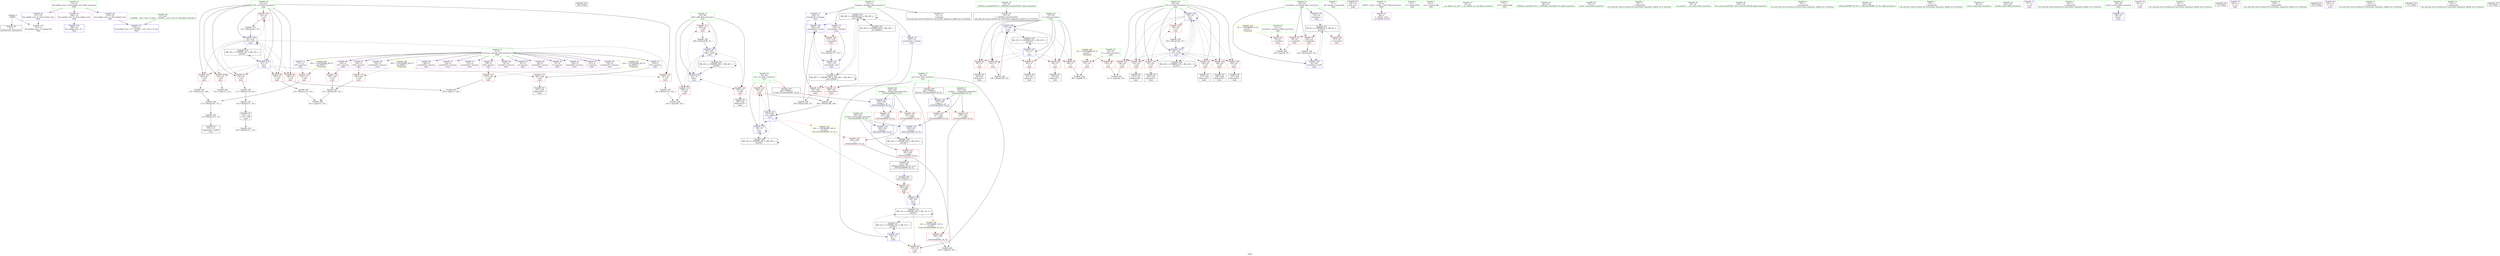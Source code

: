 digraph "SVFG" {
	label="SVFG";

	Node0x562e392c05f0 [shape=record,color=grey,label="{NodeID: 0\nNullPtr}"];
	Node0x562e392c05f0 -> Node0x562e392db7d0[style=solid];
	Node0x562e392c05f0 -> Node0x562e392e2450[style=solid];
	Node0x562e392dbfb0 [shape=record,color=red,label="{NodeID: 97\n116\<--61\n\<--a10\nmain\n}"];
	Node0x562e392dbfb0 -> Node0x562e392e5420[style=solid];
	Node0x562e392da180 [shape=record,color=green,label="{NodeID: 14\n8\<--9\npersons\<--persons_field_insensitive\nGlob }"];
	Node0x562e392da180 -> Node0x562e392dd720[style=solid];
	Node0x562e392da180 -> Node0x562e392dd7f0[style=solid];
	Node0x562e392da180 -> Node0x562e392dd8c0[style=solid];
	Node0x562e392da180 -> Node0x562e392dd990[style=solid];
	Node0x562e392da180 -> Node0x562e392dda60[style=solid];
	Node0x562e392da180 -> Node0x562e392ddb30[style=solid];
	Node0x562e392da180 -> Node0x562e392ddc00[style=solid];
	Node0x562e392da180 -> Node0x562e392ddcd0[style=solid];
	Node0x562e392da180 -> Node0x562e392ddda0[style=solid];
	Node0x562e392da180 -> Node0x562e392dde70[style=solid];
	Node0x562e392da180 -> Node0x562e392ddf40[style=solid];
	Node0x562e392da180 -> Node0x562e392de010[style=solid];
	Node0x562e392da180 -> Node0x562e392de0e0[style=solid];
	Node0x562e392da180 -> Node0x562e392de1b0[style=solid];
	Node0x562e392da180 -> Node0x562e392de280[style=solid];
	Node0x562e392da180 -> Node0x562e392de350[style=solid];
	Node0x562e39304f80 [shape=record,color=black,label="{NodeID: 277\n220 = PHI()\n}"];
	Node0x562e392dfa50 [shape=record,color=grey,label="{NodeID: 194\n173 = Binary(167, 172, )\n}"];
	Node0x562e392dfa50 -> Node0x562e392dfbd0[style=solid];
	Node0x562e392dcb10 [shape=record,color=red,label="{NodeID: 111\n190\<--67\n\<--b48\nmain\n}"];
	Node0x562e392dcb10 -> Node0x562e392e8230[style=solid];
	Node0x562e392dad20 [shape=record,color=green,label="{NodeID: 28\n61\<--62\na10\<--a10_field_insensitive\nmain\n}"];
	Node0x562e392dad20 -> Node0x562e392dbee0[style=solid];
	Node0x562e392dad20 -> Node0x562e392dbfb0[style=solid];
	Node0x562e392dad20 -> Node0x562e392dc080[style=solid];
	Node0x562e392dad20 -> Node0x562e392dc150[style=solid];
	Node0x562e392dad20 -> Node0x562e392dc220[style=solid];
	Node0x562e392dad20 -> Node0x562e392dc2f0[style=solid];
	Node0x562e392dad20 -> Node0x562e392dc3c0[style=solid];
	Node0x562e392dad20 -> Node0x562e392e2960[style=solid];
	Node0x562e392dad20 -> Node0x562e392e3180[style=solid];
	Node0x562e392e8530 [shape=record,color=grey,label="{NodeID: 208\n154 = cmp(151, 153, )\n}"];
	Node0x562e392e1e40 [shape=record,color=red,label="{NodeID: 125\n257\<--242\n\<--__a.addr\n_ZSt3maxIiERKT_S2_S2_\n}"];
	Node0x562e392e1e40 -> Node0x562e392e3590[style=solid];
	Node0x562e392db9d0 [shape=record,color=black,label="{NodeID: 42\n32\<--33\n\<--_ZNSt8ios_base4InitD1Ev\nCan only get source location for instruction, argument, global var or function.}"];
	Node0x562e392f3110 [shape=record,color=black,label="{NodeID: 222\nMR_28V_2 = PHI(MR_28V_3, MR_28V_1, )\npts\{120000 \}\n}"];
	Node0x562e392f3110 -> Node0x562e392f5e10[style=dashed];
	Node0x562e392e2a30 [shape=record,color=blue,label="{NodeID: 139\n63\<--70\ni14\<--\nmain\n}"];
	Node0x562e392e2a30 -> Node0x562e392dc490[style=dashed];
	Node0x562e392e2a30 -> Node0x562e392dc560[style=dashed];
	Node0x562e392e2a30 -> Node0x562e392dc630[style=dashed];
	Node0x562e392e2a30 -> Node0x562e392dc700[style=dashed];
	Node0x562e392e2a30 -> Node0x562e392dc7d0[style=dashed];
	Node0x562e392e2a30 -> Node0x562e392dc8a0[style=dashed];
	Node0x562e392e2a30 -> Node0x562e392dc970[style=dashed];
	Node0x562e392e2a30 -> Node0x562e392e2a30[style=dashed];
	Node0x562e392e2a30 -> Node0x562e392e2ca0[style=dashed];
	Node0x562e392e2a30 -> Node0x562e392f2210[style=dashed];
	Node0x562e392dd580 [shape=record,color=black,label="{NodeID: 56\n237\<--260\n_ZSt3maxIiERKT_S2_S2__ret\<--\n_ZSt3maxIiERKT_S2_S2_\n|{<s0>7}}"];
	Node0x562e392dd580:s0 -> Node0x562e39304d90[style=solid,color=blue];
	Node0x562e392e3590 [shape=record,color=blue,label="{NodeID: 153\n240\<--257\nretval\<--\n_ZSt3maxIiERKT_S2_S2_\n}"];
	Node0x562e392e3590 -> Node0x562e392f4010[style=dashed];
	Node0x562e392de0e0 [shape=record,color=purple,label="{NodeID: 70\n158\<--8\narrayidx32\<--persons\nmain\n}"];
	Node0x562e392decd0 [shape=record,color=red,label="{NodeID: 84\n79\<--51\n\<--caseNum\nmain\n}"];
	Node0x562e392decd0 -> Node0x562e392e7db0[style=solid];
	Node0x562e392c1cd0 [shape=record,color=green,label="{NodeID: 1\n7\<--1\n__dso_handle\<--dummyObj\nGlob }"];
	Node0x562e392dc080 [shape=record,color=red,label="{NodeID: 98\n138\<--61\n\<--a10\nmain\n}"];
	Node0x562e392dc080 -> Node0x562e392e83b0[style=solid];
	Node0x562e392da210 [shape=record,color=green,label="{NodeID: 15\n10\<--12\nchanges\<--changes_field_insensitive\nGlob }"];
	Node0x562e392da210 -> Node0x562e392db8d0[style=solid];
	Node0x562e392da210 -> Node0x562e392de420[style=solid];
	Node0x562e392da210 -> Node0x562e392de4f0[style=solid];
	Node0x562e392da210 -> Node0x562e392de5c0[style=solid];
	Node0x562e39305050 [shape=record,color=black,label="{NodeID: 278\n238 = PHI(59, )\n0th arg _ZSt3maxIiERKT_S2_S2_ }"];
	Node0x562e39305050 -> Node0x562e392e3320[style=solid];
	Node0x562e392dfbd0 [shape=record,color=grey,label="{NodeID: 195\n174 = Binary(173, 76, )\n}"];
	Node0x562e392dfbd0 -> Node0x562e392dd3e0[style=solid];
	Node0x562e392dcbe0 [shape=record,color=red,label="{NodeID: 112\n195\<--67\n\<--b48\nmain\n}"];
	Node0x562e392dcbe0 -> Node0x562e392dd4b0[style=solid];
	Node0x562e392dadf0 [shape=record,color=green,label="{NodeID: 29\n63\<--64\ni14\<--i14_field_insensitive\nmain\n}"];
	Node0x562e392dadf0 -> Node0x562e392dc490[style=solid];
	Node0x562e392dadf0 -> Node0x562e392dc560[style=solid];
	Node0x562e392dadf0 -> Node0x562e392dc630[style=solid];
	Node0x562e392dadf0 -> Node0x562e392dc700[style=solid];
	Node0x562e392dadf0 -> Node0x562e392dc7d0[style=solid];
	Node0x562e392dadf0 -> Node0x562e392dc8a0[style=solid];
	Node0x562e392dadf0 -> Node0x562e392dc970[style=solid];
	Node0x562e392dadf0 -> Node0x562e392e2a30[style=solid];
	Node0x562e392dadf0 -> Node0x562e392e2ca0[style=solid];
	Node0x562e392e86b0 [shape=record,color=grey,label="{NodeID: 209\n131 = cmp(129, 130, )\n}"];
	Node0x562e392e1f10 [shape=record,color=red,label="{NodeID: 126\n250\<--244\n\<--__b.addr\n_ZSt3maxIiERKT_S2_S2_\n}"];
	Node0x562e392e1f10 -> Node0x562e392e2180[style=solid];
	Node0x562e392dbad0 [shape=record,color=black,label="{NodeID: 43\n48\<--70\nmain_ret\<--\nmain\n}"];
	Node0x562e392e2b00 [shape=record,color=blue,label="{NodeID: 140\n162\<--164\narrayidx35\<--inc36\nmain\n}"];
	Node0x562e392e2b00 -> Node0x562e392e1a30[style=dashed];
	Node0x562e392e2b00 -> Node0x562e392e2bd0[style=dashed];
	Node0x562e392dd650 [shape=record,color=purple,label="{NodeID: 57\n30\<--4\n\<--_ZStL8__ioinit\n__cxx_global_var_init\n}"];
	Node0x562e392de1b0 [shape=record,color=purple,label="{NodeID: 71\n159\<--8\nb33\<--persons\nmain\n}"];
	Node0x562e392de1b0 -> Node0x562e392e17c0[style=solid];
	Node0x562e392deda0 [shape=record,color=red,label="{NodeID: 85\n78\<--53\n\<--caseIndex\nmain\n}"];
	Node0x562e392deda0 -> Node0x562e392e7db0[style=solid];
	Node0x562e392c0c80 [shape=record,color=green,label="{NodeID: 2\n13\<--1\n.str\<--dummyObj\nGlob }"];
	Node0x562e392dc150 [shape=record,color=red,label="{NodeID: 99\n152\<--61\n\<--a10\nmain\n}"];
	Node0x562e392dc150 -> Node0x562e392e0350[style=solid];
	Node0x562e392da2a0 [shape=record,color=green,label="{NodeID: 16\n19\<--23\nllvm.global_ctors\<--llvm.global_ctors_field_insensitive\nGlob }"];
	Node0x562e392da2a0 -> Node0x562e392de9d0[style=solid];
	Node0x562e392da2a0 -> Node0x562e392dead0[style=solid];
	Node0x562e392da2a0 -> Node0x562e392debd0[style=solid];
	Node0x562e39305180 [shape=record,color=black,label="{NodeID: 279\n239 = PHI(65, )\n1st arg _ZSt3maxIiERKT_S2_S2_ }"];
	Node0x562e39305180 -> Node0x562e392e33f0[style=solid];
	Node0x562e392dfd50 [shape=record,color=grey,label="{NodeID: 196\n164 = Binary(163, 76, )\n}"];
	Node0x562e392dfd50 -> Node0x562e392e2b00[style=solid];
	Node0x562e392dccb0 [shape=record,color=red,label="{NodeID: 113\n208\<--67\n\<--b48\nmain\n}"];
	Node0x562e392dccb0 -> Node0x562e392e0050[style=solid];
	Node0x562e392daec0 [shape=record,color=green,label="{NodeID: 30\n65\<--66\ncur\<--cur_field_insensitive\nmain\n|{|<s3>7}}"];
	Node0x562e392daec0 -> Node0x562e392dca40[style=solid];
	Node0x562e392daec0 -> Node0x562e392e2d70[style=solid];
	Node0x562e392daec0 -> Node0x562e392e2f10[style=solid];
	Node0x562e392daec0:s3 -> Node0x562e39305180[style=solid,color=red];
	Node0x562e392ef510 [shape=record,color=black,label="{NodeID: 210\nMR_12V_5 = PHI(MR_12V_6, MR_12V_4, )\npts\{60 \}\n|{|<s5>7}}"];
	Node0x562e392ef510 -> Node0x562e392df5c0[style=dashed];
	Node0x562e392ef510 -> Node0x562e392e1bd0[style=dashed];
	Node0x562e392ef510 -> Node0x562e392e2fe0[style=dashed];
	Node0x562e392ef510 -> Node0x562e392ef510[style=dashed];
	Node0x562e392ef510 -> Node0x562e392f1810[style=dashed];
	Node0x562e392ef510:s5 -> Node0x562e392f6310[style=dashed,color=red];
	Node0x562e392e1fe0 [shape=record,color=red,label="{NodeID: 127\n254\<--244\n\<--__b.addr\n_ZSt3maxIiERKT_S2_S2_\n}"];
	Node0x562e392e1fe0 -> Node0x562e392e34c0[style=solid];
	Node0x562e392dbba0 [shape=record,color=black,label="{NodeID: 44\n91\<--90\nidxprom\<--\nmain\n}"];
	Node0x562e392e2bd0 [shape=record,color=blue,label="{NodeID: 141\n176\<--178\narrayidx44\<--dec\nmain\n}"];
	Node0x562e392e2bd0 -> Node0x562e392f0910[style=dashed];
	Node0x562e392dd720 [shape=record,color=purple,label="{NodeID: 58\n92\<--8\narrayidx\<--persons\nmain\n}"];
	Node0x562e392f7ad0 [shape=record,color=yellow,style=double,label="{NodeID: 238\n4V_1 = ENCHI(MR_4V_0)\npts\{52 \}\nFun[main]}"];
	Node0x562e392f7ad0 -> Node0x562e392decd0[style=dashed];
	Node0x562e392de280 [shape=record,color=purple,label="{NodeID: 72\n170\<--8\narrayidx39\<--persons\nmain\n}"];
	Node0x562e392dee70 [shape=record,color=red,label="{NodeID: 86\n217\<--53\n\<--caseIndex\nmain\n}"];
	Node0x562e392c0d10 [shape=record,color=green,label="{NodeID: 3\n15\<--1\n.str.1\<--dummyObj\nGlob }"];
	Node0x562e392dc220 [shape=record,color=red,label="{NodeID: 100\n166\<--61\n\<--a10\nmain\n}"];
	Node0x562e392dc220 -> Node0x562e392dfed0[style=solid];
	Node0x562e392da370 [shape=record,color=green,label="{NodeID: 17\n24\<--25\n__cxx_global_var_init\<--__cxx_global_var_init_field_insensitive\n}"];
	Node0x562e392dfed0 [shape=record,color=grey,label="{NodeID: 197\n167 = Binary(114, 166, )\n}"];
	Node0x562e392dfed0 -> Node0x562e392dfa50[style=solid];
	Node0x562e392dcd80 [shape=record,color=red,label="{NodeID: 114\n137\<--136\n\<--a20\nmain\n}"];
	Node0x562e392dcd80 -> Node0x562e392e83b0[style=solid];
	Node0x562e392daf90 [shape=record,color=green,label="{NodeID: 31\n67\<--68\nb48\<--b48_field_insensitive\nmain\n}"];
	Node0x562e392daf90 -> Node0x562e392dcb10[style=solid];
	Node0x562e392daf90 -> Node0x562e392dcbe0[style=solid];
	Node0x562e392daf90 -> Node0x562e392dccb0[style=solid];
	Node0x562e392daf90 -> Node0x562e392e2e40[style=solid];
	Node0x562e392daf90 -> Node0x562e392e30b0[style=solid];
	Node0x562e392e20b0 [shape=record,color=red,label="{NodeID: 128\n249\<--248\n\<--\n_ZSt3maxIiERKT_S2_S2_\n}"];
	Node0x562e392e20b0 -> Node0x562e392e80b0[style=solid];
	Node0x562e392dbc70 [shape=record,color=black,label="{NodeID: 45\n95\<--94\nidxprom5\<--\nmain\n}"];
	Node0x562e392f4010 [shape=record,color=black,label="{NodeID: 225\nMR_32V_3 = PHI(MR_32V_4, MR_32V_2, )\npts\{241 \}\n}"];
	Node0x562e392f4010 -> Node0x562e392e1ca0[style=dashed];
	Node0x562e392e2ca0 [shape=record,color=blue,label="{NodeID: 142\n63\<--184\ni14\<--inc46\nmain\n}"];
	Node0x562e392e2ca0 -> Node0x562e392dc490[style=dashed];
	Node0x562e392e2ca0 -> Node0x562e392dc560[style=dashed];
	Node0x562e392e2ca0 -> Node0x562e392dc630[style=dashed];
	Node0x562e392e2ca0 -> Node0x562e392dc700[style=dashed];
	Node0x562e392e2ca0 -> Node0x562e392dc7d0[style=dashed];
	Node0x562e392e2ca0 -> Node0x562e392dc8a0[style=dashed];
	Node0x562e392e2ca0 -> Node0x562e392dc970[style=dashed];
	Node0x562e392e2ca0 -> Node0x562e392e2a30[style=dashed];
	Node0x562e392e2ca0 -> Node0x562e392e2ca0[style=dashed];
	Node0x562e392e2ca0 -> Node0x562e392f2210[style=dashed];
	Node0x562e392dd7f0 [shape=record,color=purple,label="{NodeID: 59\n93\<--8\na\<--persons\nmain\n}"];
	Node0x562e392de350 [shape=record,color=purple,label="{NodeID: 73\n171\<--8\nc40\<--persons\nmain\n}"];
	Node0x562e392de350 -> Node0x562e392e1960[style=solid];
	Node0x562e392def40 [shape=record,color=red,label="{NodeID: 87\n224\<--53\n\<--caseIndex\nmain\n}"];
	Node0x562e392def40 -> Node0x562e392e01d0[style=solid];
	Node0x562e392c0a40 [shape=record,color=green,label="{NodeID: 4\n17\<--1\n.str.2\<--dummyObj\nGlob }"];
	Node0x562e392dc2f0 [shape=record,color=red,label="{NodeID: 101\n191\<--61\n\<--a10\nmain\n}"];
	Node0x562e392dc2f0 -> Node0x562e392e5a20[style=solid];
	Node0x562e392da440 [shape=record,color=green,label="{NodeID: 18\n28\<--29\n_ZNSt8ios_base4InitC1Ev\<--_ZNSt8ios_base4InitC1Ev_field_insensitive\n}"];
	Node0x562e392e0050 [shape=record,color=grey,label="{NodeID: 198\n209 = Binary(208, 76, )\n}"];
	Node0x562e392e0050 -> Node0x562e392e30b0[style=solid];
	Node0x562e392dce50 [shape=record,color=red,label="{NodeID: 115\n145\<--144\n\<--b24\nmain\n}"];
	Node0x562e392dce50 -> Node0x562e392e04d0[style=solid];
	Node0x562e392db060 [shape=record,color=green,label="{NodeID: 32\n73\<--74\nscanf\<--scanf_field_insensitive\n}"];
	Node0x562e392e2180 [shape=record,color=red,label="{NodeID: 129\n251\<--250\n\<--\n_ZSt3maxIiERKT_S2_S2_\n}"];
	Node0x562e392e2180 -> Node0x562e392e80b0[style=solid];
	Node0x562e392dbd40 [shape=record,color=black,label="{NodeID: 46\n99\<--98\nidxprom7\<--\nmain\n}"];
	Node0x562e392e2d70 [shape=record,color=blue,label="{NodeID: 143\n65\<--70\ncur\<--\nmain\n}"];
	Node0x562e392e2d70 -> Node0x562e392dca40[style=dashed];
	Node0x562e392e2d70 -> Node0x562e392e2d70[style=dashed];
	Node0x562e392e2d70 -> Node0x562e392e2f10[style=dashed];
	Node0x562e392e2d70 -> Node0x562e392f2710[style=dashed];
	Node0x562e392dd8c0 [shape=record,color=purple,label="{NodeID: 60\n96\<--8\narrayidx6\<--persons\nmain\n}"];
	Node0x562e392f7c90 [shape=record,color=yellow,style=double,label="{NodeID: 240\n8V_1 = ENCHI(MR_8V_0)\npts\{56 \}\nFun[main]}"];
	Node0x562e392f7c90 -> Node0x562e392df010[style=dashed];
	Node0x562e392f7c90 -> Node0x562e392df0e0[style=dashed];
	Node0x562e392de420 [shape=record,color=purple,label="{NodeID: 74\n162\<--10\narrayidx35\<--changes\nmain\n}"];
	Node0x562e392de420 -> Node0x562e392e1890[style=solid];
	Node0x562e392de420 -> Node0x562e392e2b00[style=solid];
	Node0x562e392df010 [shape=record,color=red,label="{NodeID: 88\n87\<--55\n\<--n\nmain\n}"];
	Node0x562e392df010 -> Node0x562e392e7f30[style=solid];
	Node0x562e392c0ad0 [shape=record,color=green,label="{NodeID: 5\n20\<--1\n\<--dummyObj\nCan only get source location for instruction, argument, global var or function.}"];
	Node0x562e392e52a0 [shape=record,color=grey,label="{NodeID: 185\n106 = Binary(105, 76, )\n}"];
	Node0x562e392e52a0 -> Node0x562e392e27c0[style=solid];
	Node0x562e392dc3c0 [shape=record,color=red,label="{NodeID: 102\n213\<--61\n\<--a10\nmain\n}"];
	Node0x562e392dc3c0 -> Node0x562e392e5ba0[style=solid];
	Node0x562e392da540 [shape=record,color=green,label="{NodeID: 19\n34\<--35\n__cxa_atexit\<--__cxa_atexit_field_insensitive\n}"];
	Node0x562e392e01d0 [shape=record,color=grey,label="{NodeID: 199\n225 = Binary(224, 76, )\n}"];
	Node0x562e392e01d0 -> Node0x562e392e3250[style=solid];
	Node0x562e392e16f0 [shape=record,color=red,label="{NodeID: 116\n150\<--149\n\<--c27\nmain\n}"];
	Node0x562e392e16f0 -> Node0x562e392e04d0[style=solid];
	Node0x562e392db160 [shape=record,color=green,label="{NodeID: 33\n125\<--126\nllvm.memset.p0i8.i64\<--llvm.memset.p0i8.i64_field_insensitive\n}"];
	Node0x562e392e2250 [shape=record,color=blue,label="{NodeID: 130\n269\<--20\nllvm.global_ctors_0\<--\nGlob }"];
	Node0x562e392dbe10 [shape=record,color=black,label="{NodeID: 47\n119\<--118\nconv\<--add\nmain\n}"];
	Node0x562e392dbe10 -> Node0x562e392df8d0[style=solid];
	Node0x562e392e2e40 [shape=record,color=blue,label="{NodeID: 144\n67\<--70\nb48\<--\nmain\n}"];
	Node0x562e392e2e40 -> Node0x562e392dcb10[style=dashed];
	Node0x562e392e2e40 -> Node0x562e392dcbe0[style=dashed];
	Node0x562e392e2e40 -> Node0x562e392dccb0[style=dashed];
	Node0x562e392e2e40 -> Node0x562e392e2e40[style=dashed];
	Node0x562e392e2e40 -> Node0x562e392e30b0[style=dashed];
	Node0x562e392e2e40 -> Node0x562e392f2c10[style=dashed];
	Node0x562e392dd990 [shape=record,color=purple,label="{NodeID: 61\n97\<--8\nb\<--persons\nmain\n}"];
	Node0x562e392de4f0 [shape=record,color=purple,label="{NodeID: 75\n176\<--10\narrayidx44\<--changes\nmain\n}"];
	Node0x562e392de4f0 -> Node0x562e392e1a30[style=solid];
	Node0x562e392de4f0 -> Node0x562e392e2bd0[style=solid];
	Node0x562e392df0e0 [shape=record,color=red,label="{NodeID: 89\n130\<--55\n\<--n\nmain\n}"];
	Node0x562e392df0e0 -> Node0x562e392e86b0[style=solid];
	Node0x562e392c1100 [shape=record,color=green,label="{NodeID: 6\n70\<--1\n\<--dummyObj\nCan only get source location for instruction, argument, global var or function.}"];
	Node0x562e392e5420 [shape=record,color=grey,label="{NodeID: 186\n117 = Binary(114, 116, )\n}"];
	Node0x562e392e5420 -> Node0x562e392e55a0[style=solid];
	Node0x562e392dc490 [shape=record,color=red,label="{NodeID: 103\n129\<--63\n\<--i14\nmain\n}"];
	Node0x562e392dc490 -> Node0x562e392e86b0[style=solid];
	Node0x562e392da640 [shape=record,color=green,label="{NodeID: 20\n33\<--39\n_ZNSt8ios_base4InitD1Ev\<--_ZNSt8ios_base4InitD1Ev_field_insensitive\n}"];
	Node0x562e392da640 -> Node0x562e392db9d0[style=solid];
	Node0x562e392e0350 [shape=record,color=grey,label="{NodeID: 200\n153 = Binary(114, 152, )\n}"];
	Node0x562e392e0350 -> Node0x562e392e8530[style=solid];
	Node0x562e392e17c0 [shape=record,color=red,label="{NodeID: 117\n160\<--159\n\<--b33\nmain\n}"];
	Node0x562e392e17c0 -> Node0x562e392dd240[style=solid];
	Node0x562e392db260 [shape=record,color=green,label="{NodeID: 34\n203\<--204\n_ZSt3maxIiERKT_S2_S2_\<--_ZSt3maxIiERKT_S2_S2__field_insensitive\n}"];
	Node0x562e392f0910 [shape=record,color=black,label="{NodeID: 214\nMR_28V_7 = PHI(MR_28V_6, MR_28V_4, MR_28V_4, )\npts\{120000 \}\n}"];
	Node0x562e392f0910 -> Node0x562e392e1890[style=dashed];
	Node0x562e392f0910 -> Node0x562e392e1b00[style=dashed];
	Node0x562e392f0910 -> Node0x562e392e2b00[style=dashed];
	Node0x562e392f0910 -> Node0x562e392f0910[style=dashed];
	Node0x562e392f0910 -> Node0x562e392f5e10[style=dashed];
	Node0x562e392e2350 [shape=record,color=blue,label="{NodeID: 131\n270\<--21\nllvm.global_ctors_1\<--_GLOBAL__sub_I_Fire_0_0.cpp\nGlob }"];
	Node0x562e392dcf00 [shape=record,color=black,label="{NodeID: 48\n134\<--133\nidxprom18\<--\nmain\n}"];
	Node0x562e392e2f10 [shape=record,color=blue,label="{NodeID: 145\n65\<--200\ncur\<--add55\nmain\n|{|<s5>7}}"];
	Node0x562e392e2f10 -> Node0x562e392dca40[style=dashed];
	Node0x562e392e2f10 -> Node0x562e392e1bd0[style=dashed];
	Node0x562e392e2f10 -> Node0x562e392e2d70[style=dashed];
	Node0x562e392e2f10 -> Node0x562e392e2f10[style=dashed];
	Node0x562e392e2f10 -> Node0x562e392f2710[style=dashed];
	Node0x562e392e2f10:s5 -> Node0x562e392f6f10[style=dashed,color=red];
	Node0x562e392dda60 [shape=record,color=purple,label="{NodeID: 62\n100\<--8\narrayidx8\<--persons\nmain\n}"];
	Node0x562e392de5c0 [shape=record,color=purple,label="{NodeID: 76\n197\<--10\narrayidx54\<--changes\nmain\n}"];
	Node0x562e392de5c0 -> Node0x562e392e1b00[style=solid];
	Node0x562e392df1b0 [shape=record,color=red,label="{NodeID: 90\n86\<--57\n\<--i\nmain\n}"];
	Node0x562e392df1b0 -> Node0x562e392e7f30[style=solid];
	Node0x562e392c1190 [shape=record,color=green,label="{NodeID: 7\n76\<--1\n\<--dummyObj\nCan only get source location for instruction, argument, global var or function.}"];
	Node0x562e392e55a0 [shape=record,color=grey,label="{NodeID: 187\n118 = Binary(117, 76, )\n}"];
	Node0x562e392e55a0 -> Node0x562e392dbe10[style=solid];
	Node0x562e392dc560 [shape=record,color=red,label="{NodeID: 104\n133\<--63\n\<--i14\nmain\n}"];
	Node0x562e392dc560 -> Node0x562e392dcf00[style=solid];
	Node0x562e392da740 [shape=record,color=green,label="{NodeID: 21\n46\<--47\nmain\<--main_field_insensitive\n}"];
	Node0x562e392e04d0 [shape=record,color=grey,label="{NodeID: 201\n151 = Binary(145, 150, )\n}"];
	Node0x562e392e04d0 -> Node0x562e392e8530[style=solid];
	Node0x562e392e1890 [shape=record,color=red,label="{NodeID: 118\n163\<--162\n\<--arrayidx35\nmain\n}"];
	Node0x562e392e1890 -> Node0x562e392dfd50[style=solid];
	Node0x562e392db360 [shape=record,color=green,label="{NodeID: 35\n221\<--222\nprintf\<--printf_field_insensitive\n}"];
	Node0x562e392f0e10 [shape=record,color=black,label="{NodeID: 215\nMR_6V_3 = PHI(MR_6V_4, MR_6V_2, )\npts\{54 \}\n}"];
	Node0x562e392f0e10 -> Node0x562e392deda0[style=dashed];
	Node0x562e392f0e10 -> Node0x562e392dee70[style=dashed];
	Node0x562e392f0e10 -> Node0x562e392def40[style=dashed];
	Node0x562e392f0e10 -> Node0x562e392e3250[style=dashed];
	Node0x562e392e2450 [shape=record,color=blue, style = dotted,label="{NodeID: 132\n271\<--3\nllvm.global_ctors_2\<--dummyVal\nGlob }"];
	Node0x562e392dcfd0 [shape=record,color=black,label="{NodeID: 49\n142\<--141\nidxprom22\<--\nmain\n}"];
	Node0x562e392e2fe0 [shape=record,color=blue,label="{NodeID: 146\n59\<--205\nans\<--\nmain\n}"];
	Node0x562e392e2fe0 -> Node0x562e392ef510[style=dashed];
	Node0x562e392ddb30 [shape=record,color=purple,label="{NodeID: 63\n101\<--8\nc\<--persons\nmain\n}"];
	Node0x562e392de690 [shape=record,color=purple,label="{NodeID: 77\n71\<--13\n\<--.str\nmain\n}"];
	Node0x562e392df280 [shape=record,color=red,label="{NodeID: 91\n90\<--57\n\<--i\nmain\n}"];
	Node0x562e392df280 -> Node0x562e392dbba0[style=solid];
	Node0x562e392c1220 [shape=record,color=green,label="{NodeID: 8\n114\<--1\n\<--dummyObj\nCan only get source location for instruction, argument, global var or function.}"];
	Node0x562e392e5720 [shape=record,color=grey,label="{NodeID: 188\n200 = Binary(199, 198, )\n}"];
	Node0x562e392e5720 -> Node0x562e392e2f10[style=solid];
	Node0x562e392dc630 [shape=record,color=red,label="{NodeID: 105\n141\<--63\n\<--i14\nmain\n}"];
	Node0x562e392dc630 -> Node0x562e392dcfd0[style=solid];
	Node0x562e392da840 [shape=record,color=green,label="{NodeID: 22\n49\<--50\nretval\<--retval_field_insensitive\nmain\n}"];
	Node0x562e392da840 -> Node0x562e392e2550[style=solid];
	Node0x562e392e7c70 [shape=record,color=grey,label="{NodeID: 202\n113 = cmp(112, 114, )\n}"];
	Node0x562e392e1960 [shape=record,color=red,label="{NodeID: 119\n172\<--171\n\<--c40\nmain\n}"];
	Node0x562e392e1960 -> Node0x562e392dfa50[style=solid];
	Node0x562e392db460 [shape=record,color=green,label="{NodeID: 36\n240\<--241\nretval\<--retval_field_insensitive\n_ZSt3maxIiERKT_S2_S2_\n}"];
	Node0x562e392db460 -> Node0x562e392e1ca0[style=solid];
	Node0x562e392db460 -> Node0x562e392e34c0[style=solid];
	Node0x562e392db460 -> Node0x562e392e3590[style=solid];
	Node0x562e392f1310 [shape=record,color=black,label="{NodeID: 216\nMR_10V_2 = PHI(MR_10V_4, MR_10V_1, )\npts\{58 \}\n}"];
	Node0x562e392f1310 -> Node0x562e392e26f0[style=dashed];
	Node0x562e392e2550 [shape=record,color=blue,label="{NodeID: 133\n49\<--70\nretval\<--\nmain\n}"];
	Node0x562e392dd0a0 [shape=record,color=black,label="{NodeID: 50\n147\<--146\nidxprom25\<--\nmain\n}"];
	Node0x562e392e30b0 [shape=record,color=blue,label="{NodeID: 147\n67\<--209\nb48\<--inc58\nmain\n}"];
	Node0x562e392e30b0 -> Node0x562e392dcb10[style=dashed];
	Node0x562e392e30b0 -> Node0x562e392dcbe0[style=dashed];
	Node0x562e392e30b0 -> Node0x562e392dccb0[style=dashed];
	Node0x562e392e30b0 -> Node0x562e392e2e40[style=dashed];
	Node0x562e392e30b0 -> Node0x562e392e30b0[style=dashed];
	Node0x562e392e30b0 -> Node0x562e392f2c10[style=dashed];
	Node0x562e392ddc00 [shape=record,color=purple,label="{NodeID: 64\n135\<--8\narrayidx19\<--persons\nmain\n}"];
	Node0x562e392de760 [shape=record,color=purple,label="{NodeID: 78\n82\<--13\n\<--.str\nmain\n}"];
	Node0x562e392df350 [shape=record,color=red,label="{NodeID: 92\n94\<--57\n\<--i\nmain\n}"];
	Node0x562e392df350 -> Node0x562e392dbc70[style=solid];
	Node0x562e392c12b0 [shape=record,color=green,label="{NodeID: 9\n121\<--1\n\<--dummyObj\nCan only get source location for instruction, argument, global var or function.}"];
	Node0x562e390807b0 [shape=record,color=black,label="{NodeID: 272\n72 = PHI()\n}"];
	Node0x562e392e58a0 [shape=record,color=grey,label="{NodeID: 189\n184 = Binary(183, 76, )\n}"];
	Node0x562e392e58a0 -> Node0x562e392e2ca0[style=solid];
	Node0x562e392dc700 [shape=record,color=red,label="{NodeID: 106\n146\<--63\n\<--i14\nmain\n}"];
	Node0x562e392dc700 -> Node0x562e392dd0a0[style=solid];
	Node0x562e392da910 [shape=record,color=green,label="{NodeID: 23\n51\<--52\ncaseNum\<--caseNum_field_insensitive\nmain\n}"];
	Node0x562e392da910 -> Node0x562e392decd0[style=solid];
	Node0x562e392e7db0 [shape=record,color=grey,label="{NodeID: 203\n80 = cmp(78, 79, )\n}"];
	Node0x562e392e1a30 [shape=record,color=red,label="{NodeID: 120\n177\<--176\n\<--arrayidx44\nmain\n}"];
	Node0x562e392e1a30 -> Node0x562e392df750[style=solid];
	Node0x562e392db530 [shape=record,color=green,label="{NodeID: 37\n242\<--243\n__a.addr\<--__a.addr_field_insensitive\n_ZSt3maxIiERKT_S2_S2_\n}"];
	Node0x562e392db530 -> Node0x562e392e1d70[style=solid];
	Node0x562e392db530 -> Node0x562e392e1e40[style=solid];
	Node0x562e392db530 -> Node0x562e392e3320[style=solid];
	Node0x562e392f1810 [shape=record,color=black,label="{NodeID: 217\nMR_12V_2 = PHI(MR_12V_4, MR_12V_1, )\npts\{60 \}\n}"];
	Node0x562e392f1810 -> Node0x562e392e2890[style=dashed];
	Node0x562e392e2620 [shape=record,color=blue,label="{NodeID: 134\n53\<--76\ncaseIndex\<--\nmain\n}"];
	Node0x562e392e2620 -> Node0x562e392f0e10[style=dashed];
	Node0x562e392dd170 [shape=record,color=black,label="{NodeID: 51\n157\<--156\nidxprom31\<--\nmain\n}"];
	Node0x562e392f5e10 [shape=record,color=black,label="{NodeID: 231\nMR_28V_3 = PHI(MR_28V_4, MR_28V_2, )\npts\{120000 \}\n}"];
	Node0x562e392f5e10 -> Node0x562e392e1890[style=dashed];
	Node0x562e392f5e10 -> Node0x562e392e1b00[style=dashed];
	Node0x562e392f5e10 -> Node0x562e392e2b00[style=dashed];
	Node0x562e392f5e10 -> Node0x562e392f0910[style=dashed];
	Node0x562e392f5e10 -> Node0x562e392f3110[style=dashed];
	Node0x562e392f5e10 -> Node0x562e392f5e10[style=dashed];
	Node0x562e392e3180 [shape=record,color=blue,label="{NodeID: 148\n61\<--214\na10\<--inc61\nmain\n}"];
	Node0x562e392e3180 -> Node0x562e392dbee0[style=dashed];
	Node0x562e392e3180 -> Node0x562e392dbfb0[style=dashed];
	Node0x562e392e3180 -> Node0x562e392dc080[style=dashed];
	Node0x562e392e3180 -> Node0x562e392dc150[style=dashed];
	Node0x562e392e3180 -> Node0x562e392dc220[style=dashed];
	Node0x562e392e3180 -> Node0x562e392dc2f0[style=dashed];
	Node0x562e392e3180 -> Node0x562e392dc3c0[style=dashed];
	Node0x562e392e3180 -> Node0x562e392e3180[style=dashed];
	Node0x562e392e3180 -> Node0x562e392f1d10[style=dashed];
	Node0x562e392ddcd0 [shape=record,color=purple,label="{NodeID: 65\n136\<--8\na20\<--persons\nmain\n}"];
	Node0x562e392ddcd0 -> Node0x562e392dcd80[style=solid];
	Node0x562e392de830 [shape=record,color=purple,label="{NodeID: 79\n102\<--15\n\<--.str.1\nmain\n}"];
	Node0x562e392df420 [shape=record,color=red,label="{NodeID: 93\n98\<--57\n\<--i\nmain\n}"];
	Node0x562e392df420 -> Node0x562e392dbd40[style=solid];
	Node0x562e392c1340 [shape=record,color=green,label="{NodeID: 10\n123\<--1\n\<--dummyObj\nCan only get source location for instruction, argument, global var or function.}"];
	Node0x562e39304a90 [shape=record,color=black,label="{NodeID: 273\n103 = PHI()\n}"];
	Node0x562e392e5a20 [shape=record,color=grey,label="{NodeID: 190\n192 = Binary(114, 191, )\n}"];
	Node0x562e392e5a20 -> Node0x562e392e8230[style=solid];
	Node0x562e392dc7d0 [shape=record,color=red,label="{NodeID: 107\n156\<--63\n\<--i14\nmain\n}"];
	Node0x562e392dc7d0 -> Node0x562e392dd170[style=solid];
	Node0x562e392da9e0 [shape=record,color=green,label="{NodeID: 24\n53\<--54\ncaseIndex\<--caseIndex_field_insensitive\nmain\n}"];
	Node0x562e392da9e0 -> Node0x562e392deda0[style=solid];
	Node0x562e392da9e0 -> Node0x562e392dee70[style=solid];
	Node0x562e392da9e0 -> Node0x562e392def40[style=solid];
	Node0x562e392da9e0 -> Node0x562e392e2620[style=solid];
	Node0x562e392da9e0 -> Node0x562e392e3250[style=solid];
	Node0x562e392e7f30 [shape=record,color=grey,label="{NodeID: 204\n88 = cmp(86, 87, )\n}"];
	Node0x562e392e1b00 [shape=record,color=red,label="{NodeID: 121\n198\<--197\n\<--arrayidx54\nmain\n}"];
	Node0x562e392e1b00 -> Node0x562e392e5720[style=solid];
	Node0x562e392db600 [shape=record,color=green,label="{NodeID: 38\n244\<--245\n__b.addr\<--__b.addr_field_insensitive\n_ZSt3maxIiERKT_S2_S2_\n}"];
	Node0x562e392db600 -> Node0x562e392e1f10[style=solid];
	Node0x562e392db600 -> Node0x562e392e1fe0[style=solid];
	Node0x562e392db600 -> Node0x562e392e33f0[style=solid];
	Node0x562e392f1d10 [shape=record,color=black,label="{NodeID: 218\nMR_14V_2 = PHI(MR_14V_4, MR_14V_1, )\npts\{62 \}\n}"];
	Node0x562e392f1d10 -> Node0x562e392e2960[style=dashed];
	Node0x562e392e26f0 [shape=record,color=blue,label="{NodeID: 135\n57\<--70\ni\<--\nmain\n}"];
	Node0x562e392e26f0 -> Node0x562e392df1b0[style=dashed];
	Node0x562e392e26f0 -> Node0x562e392df280[style=dashed];
	Node0x562e392e26f0 -> Node0x562e392df350[style=dashed];
	Node0x562e392e26f0 -> Node0x562e392df420[style=dashed];
	Node0x562e392e26f0 -> Node0x562e392df4f0[style=dashed];
	Node0x562e392e26f0 -> Node0x562e392e27c0[style=dashed];
	Node0x562e392e26f0 -> Node0x562e392f1310[style=dashed];
	Node0x562e392dd240 [shape=record,color=black,label="{NodeID: 52\n161\<--160\nidxprom34\<--\nmain\n}"];
	Node0x562e392f6310 [shape=record,color=yellow,style=double,label="{NodeID: 232\n12V_1 = ENCHI(MR_12V_0)\npts\{60 \}\nFun[_ZSt3maxIiERKT_S2_S2_]}"];
	Node0x562e392f6310 -> Node0x562e392e20b0[style=dashed];
	Node0x562e392e3250 [shape=record,color=blue,label="{NodeID: 149\n53\<--225\ncaseIndex\<--inc65\nmain\n}"];
	Node0x562e392e3250 -> Node0x562e392f0e10[style=dashed];
	Node0x562e392ddda0 [shape=record,color=purple,label="{NodeID: 66\n143\<--8\narrayidx23\<--persons\nmain\n}"];
	Node0x562e392de900 [shape=record,color=purple,label="{NodeID: 80\n219\<--17\n\<--.str.2\nmain\n}"];
	Node0x562e392df4f0 [shape=record,color=red,label="{NodeID: 94\n105\<--57\n\<--i\nmain\n}"];
	Node0x562e392df4f0 -> Node0x562e392e52a0[style=solid];
	Node0x562e392d9fd0 [shape=record,color=green,label="{NodeID: 11\n124\<--1\n\<--dummyObj\nCan only get source location for instruction, argument, global var or function.}"];
	Node0x562e39304b90 [shape=record,color=black,label="{NodeID: 274\n31 = PHI()\n}"];
	Node0x562e392e5ba0 [shape=record,color=grey,label="{NodeID: 191\n214 = Binary(213, 76, )\n}"];
	Node0x562e392e5ba0 -> Node0x562e392e3180[style=solid];
	Node0x562e392dc8a0 [shape=record,color=red,label="{NodeID: 108\n168\<--63\n\<--i14\nmain\n}"];
	Node0x562e392dc8a0 -> Node0x562e392dd310[style=solid];
	Node0x562e392daab0 [shape=record,color=green,label="{NodeID: 25\n55\<--56\nn\<--n_field_insensitive\nmain\n}"];
	Node0x562e392daab0 -> Node0x562e392df010[style=solid];
	Node0x562e392daab0 -> Node0x562e392df0e0[style=solid];
	Node0x562e392e80b0 [shape=record,color=grey,label="{NodeID: 205\n252 = cmp(249, 251, )\n}"];
	Node0x562e392e1bd0 [shape=record,color=red,label="{NodeID: 122\n205\<--202\n\<--call56\nmain\n}"];
	Node0x562e392e1bd0 -> Node0x562e392e2fe0[style=solid];
	Node0x562e392db6d0 [shape=record,color=green,label="{NodeID: 39\n21\<--265\n_GLOBAL__sub_I_Fire_0_0.cpp\<--_GLOBAL__sub_I_Fire_0_0.cpp_field_insensitive\n}"];
	Node0x562e392db6d0 -> Node0x562e392e2350[style=solid];
	Node0x562e392f2210 [shape=record,color=black,label="{NodeID: 219\nMR_16V_2 = PHI(MR_16V_3, MR_16V_1, )\npts\{64 \}\n}"];
	Node0x562e392f2210 -> Node0x562e392e2a30[style=dashed];
	Node0x562e392f2210 -> Node0x562e392f2210[style=dashed];
	Node0x562e392e27c0 [shape=record,color=blue,label="{NodeID: 136\n57\<--106\ni\<--inc\nmain\n}"];
	Node0x562e392e27c0 -> Node0x562e392df1b0[style=dashed];
	Node0x562e392e27c0 -> Node0x562e392df280[style=dashed];
	Node0x562e392e27c0 -> Node0x562e392df350[style=dashed];
	Node0x562e392e27c0 -> Node0x562e392df420[style=dashed];
	Node0x562e392e27c0 -> Node0x562e392df4f0[style=dashed];
	Node0x562e392e27c0 -> Node0x562e392e27c0[style=dashed];
	Node0x562e392e27c0 -> Node0x562e392f1310[style=dashed];
	Node0x562e392dd310 [shape=record,color=black,label="{NodeID: 53\n169\<--168\nidxprom38\<--\nmain\n}"];
	Node0x562e392e3320 [shape=record,color=blue,label="{NodeID: 150\n242\<--238\n__a.addr\<--__a\n_ZSt3maxIiERKT_S2_S2_\n}"];
	Node0x562e392e3320 -> Node0x562e392e1d70[style=dashed];
	Node0x562e392e3320 -> Node0x562e392e1e40[style=dashed];
	Node0x562e392dde70 [shape=record,color=purple,label="{NodeID: 67\n144\<--8\nb24\<--persons\nmain\n}"];
	Node0x562e392dde70 -> Node0x562e392dce50[style=solid];
	Node0x562e392f82b0 [shape=record,color=yellow,style=double,label="{NodeID: 247\n22V_1 = ENCHI(MR_22V_0)\npts\{90000 \}\nFun[main]}"];
	Node0x562e392f82b0 -> Node0x562e392dcd80[style=dashed];
	Node0x562e392de9d0 [shape=record,color=purple,label="{NodeID: 81\n269\<--19\nllvm.global_ctors_0\<--llvm.global_ctors\nGlob }"];
	Node0x562e392de9d0 -> Node0x562e392e2250[style=solid];
	Node0x562e392df5c0 [shape=record,color=red,label="{NodeID: 95\n218\<--59\n\<--ans\nmain\n}"];
	Node0x562e392da060 [shape=record,color=green,label="{NodeID: 12\n179\<--1\n\<--dummyObj\nCan only get source location for instruction, argument, global var or function.}"];
	Node0x562e39304c90 [shape=record,color=black,label="{NodeID: 275\n83 = PHI()\n}"];
	Node0x562e392df750 [shape=record,color=grey,label="{NodeID: 192\n178 = Binary(177, 179, )\n}"];
	Node0x562e392df750 -> Node0x562e392e2bd0[style=solid];
	Node0x562e392dc970 [shape=record,color=red,label="{NodeID: 109\n183\<--63\n\<--i14\nmain\n}"];
	Node0x562e392dc970 -> Node0x562e392e58a0[style=solid];
	Node0x562e392dab80 [shape=record,color=green,label="{NodeID: 26\n57\<--58\ni\<--i_field_insensitive\nmain\n}"];
	Node0x562e392dab80 -> Node0x562e392df1b0[style=solid];
	Node0x562e392dab80 -> Node0x562e392df280[style=solid];
	Node0x562e392dab80 -> Node0x562e392df350[style=solid];
	Node0x562e392dab80 -> Node0x562e392df420[style=solid];
	Node0x562e392dab80 -> Node0x562e392df4f0[style=solid];
	Node0x562e392dab80 -> Node0x562e392e26f0[style=solid];
	Node0x562e392dab80 -> Node0x562e392e27c0[style=solid];
	Node0x562e392e8230 [shape=record,color=grey,label="{NodeID: 206\n193 = cmp(190, 192, )\n}"];
	Node0x562e392e1ca0 [shape=record,color=red,label="{NodeID: 123\n260\<--240\n\<--retval\n_ZSt3maxIiERKT_S2_S2_\n}"];
	Node0x562e392e1ca0 -> Node0x562e392dd580[style=solid];
	Node0x562e392db7d0 [shape=record,color=black,label="{NodeID: 40\n2\<--3\ndummyVal\<--dummyVal\n}"];
	Node0x562e392f2710 [shape=record,color=black,label="{NodeID: 220\nMR_18V_2 = PHI(MR_18V_3, MR_18V_1, )\npts\{66 \}\n}"];
	Node0x562e392f2710 -> Node0x562e392e2d70[style=dashed];
	Node0x562e392f2710 -> Node0x562e392f2710[style=dashed];
	Node0x562e392e2890 [shape=record,color=blue,label="{NodeID: 137\n59\<--70\nans\<--\nmain\n}"];
	Node0x562e392e2890 -> Node0x562e392df5c0[style=dashed];
	Node0x562e392e2890 -> Node0x562e392ef510[style=dashed];
	Node0x562e392e2890 -> Node0x562e392f1810[style=dashed];
	Node0x562e392dd3e0 [shape=record,color=black,label="{NodeID: 54\n175\<--174\nidxprom43\<--add42\nmain\n}"];
	Node0x562e392f6f10 [shape=record,color=yellow,style=double,label="{NodeID: 234\n18V_1 = ENCHI(MR_18V_0)\npts\{66 \}\nFun[_ZSt3maxIiERKT_S2_S2_]}"];
	Node0x562e392f6f10 -> Node0x562e392e2180[style=dashed];
	Node0x562e392e33f0 [shape=record,color=blue,label="{NodeID: 151\n244\<--239\n__b.addr\<--__b\n_ZSt3maxIiERKT_S2_S2_\n}"];
	Node0x562e392e33f0 -> Node0x562e392e1f10[style=dashed];
	Node0x562e392e33f0 -> Node0x562e392e1fe0[style=dashed];
	Node0x562e392ddf40 [shape=record,color=purple,label="{NodeID: 68\n148\<--8\narrayidx26\<--persons\nmain\n}"];
	Node0x562e392f8390 [shape=record,color=yellow,style=double,label="{NodeID: 248\n24V_1 = ENCHI(MR_24V_0)\npts\{90001 \}\nFun[main]}"];
	Node0x562e392f8390 -> Node0x562e392dce50[style=dashed];
	Node0x562e392f8390 -> Node0x562e392e17c0[style=dashed];
	Node0x562e392dead0 [shape=record,color=purple,label="{NodeID: 82\n270\<--19\nllvm.global_ctors_1\<--llvm.global_ctors\nGlob }"];
	Node0x562e392dead0 -> Node0x562e392e2350[style=solid];
	Node0x562e392dbee0 [shape=record,color=red,label="{NodeID: 96\n112\<--61\n\<--a10\nmain\n}"];
	Node0x562e392dbee0 -> Node0x562e392e7c70[style=solid];
	Node0x562e392da0f0 [shape=record,color=green,label="{NodeID: 13\n4\<--6\n_ZStL8__ioinit\<--_ZStL8__ioinit_field_insensitive\nGlob }"];
	Node0x562e392da0f0 -> Node0x562e392dd650[style=solid];
	Node0x562e39304d90 [shape=record,color=black,label="{NodeID: 276\n202 = PHI(237, )\n}"];
	Node0x562e39304d90 -> Node0x562e392e1bd0[style=solid];
	Node0x562e392df8d0 [shape=record,color=grey,label="{NodeID: 193\n120 = Binary(121, 119, )\n}"];
	Node0x562e392dca40 [shape=record,color=red,label="{NodeID: 110\n199\<--65\n\<--cur\nmain\n}"];
	Node0x562e392dca40 -> Node0x562e392e5720[style=solid];
	Node0x562e392dac50 [shape=record,color=green,label="{NodeID: 27\n59\<--60\nans\<--ans_field_insensitive\nmain\n|{|<s3>7}}"];
	Node0x562e392dac50 -> Node0x562e392df5c0[style=solid];
	Node0x562e392dac50 -> Node0x562e392e2890[style=solid];
	Node0x562e392dac50 -> Node0x562e392e2fe0[style=solid];
	Node0x562e392dac50:s3 -> Node0x562e39305050[style=solid,color=red];
	Node0x562e392e83b0 [shape=record,color=grey,label="{NodeID: 207\n139 = cmp(137, 138, )\n}"];
	Node0x562e392e1d70 [shape=record,color=red,label="{NodeID: 124\n248\<--242\n\<--__a.addr\n_ZSt3maxIiERKT_S2_S2_\n}"];
	Node0x562e392e1d70 -> Node0x562e392e20b0[style=solid];
	Node0x562e392db8d0 [shape=record,color=black,label="{NodeID: 41\n11\<--10\n\<--changes\nCan only get source location for instruction, argument, global var or function.}"];
	Node0x562e392f2c10 [shape=record,color=black,label="{NodeID: 221\nMR_20V_2 = PHI(MR_20V_3, MR_20V_1, )\npts\{68 \}\n}"];
	Node0x562e392f2c10 -> Node0x562e392e2e40[style=dashed];
	Node0x562e392f2c10 -> Node0x562e392f2c10[style=dashed];
	Node0x562e392e2960 [shape=record,color=blue,label="{NodeID: 138\n61\<--70\na10\<--\nmain\n}"];
	Node0x562e392e2960 -> Node0x562e392dbee0[style=dashed];
	Node0x562e392e2960 -> Node0x562e392dbfb0[style=dashed];
	Node0x562e392e2960 -> Node0x562e392dc080[style=dashed];
	Node0x562e392e2960 -> Node0x562e392dc150[style=dashed];
	Node0x562e392e2960 -> Node0x562e392dc220[style=dashed];
	Node0x562e392e2960 -> Node0x562e392dc2f0[style=dashed];
	Node0x562e392e2960 -> Node0x562e392dc3c0[style=dashed];
	Node0x562e392e2960 -> Node0x562e392e3180[style=dashed];
	Node0x562e392e2960 -> Node0x562e392f1d10[style=dashed];
	Node0x562e392dd4b0 [shape=record,color=black,label="{NodeID: 55\n196\<--195\nidxprom53\<--\nmain\n}"];
	Node0x562e392e34c0 [shape=record,color=blue,label="{NodeID: 152\n240\<--254\nretval\<--\n_ZSt3maxIiERKT_S2_S2_\n}"];
	Node0x562e392e34c0 -> Node0x562e392f4010[style=dashed];
	Node0x562e392de010 [shape=record,color=purple,label="{NodeID: 69\n149\<--8\nc27\<--persons\nmain\n}"];
	Node0x562e392de010 -> Node0x562e392e16f0[style=solid];
	Node0x562e392f8470 [shape=record,color=yellow,style=double,label="{NodeID: 249\n26V_1 = ENCHI(MR_26V_0)\npts\{90002 \}\nFun[main]}"];
	Node0x562e392f8470 -> Node0x562e392e16f0[style=dashed];
	Node0x562e392f8470 -> Node0x562e392e1960[style=dashed];
	Node0x562e392debd0 [shape=record,color=purple,label="{NodeID: 83\n271\<--19\nllvm.global_ctors_2\<--llvm.global_ctors\nGlob }"];
	Node0x562e392debd0 -> Node0x562e392e2450[style=solid];
}
